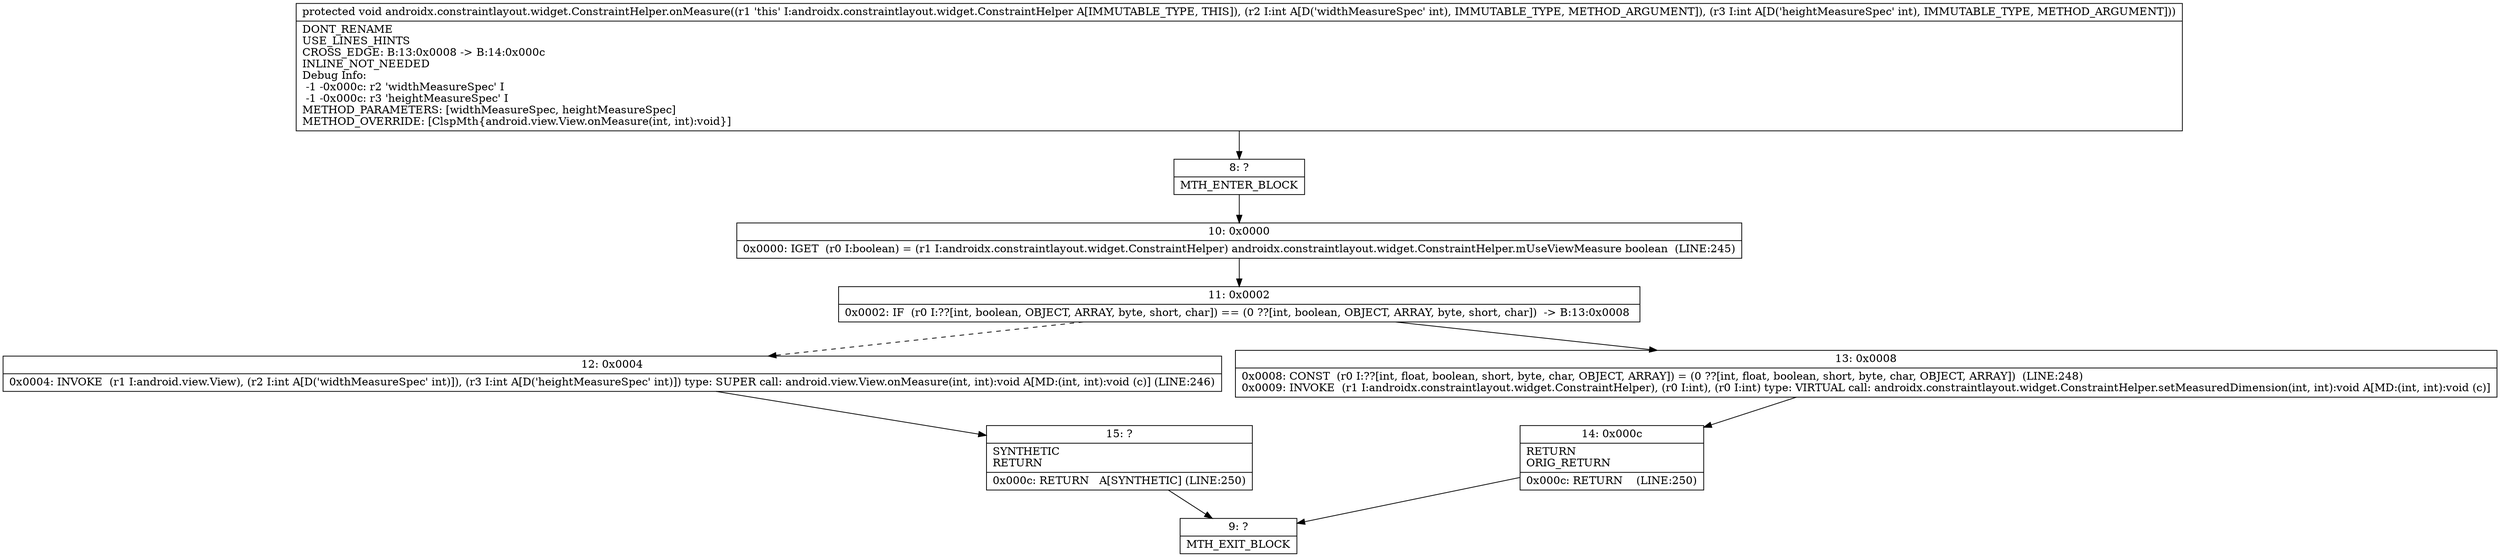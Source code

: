 digraph "CFG forandroidx.constraintlayout.widget.ConstraintHelper.onMeasure(II)V" {
Node_8 [shape=record,label="{8\:\ ?|MTH_ENTER_BLOCK\l}"];
Node_10 [shape=record,label="{10\:\ 0x0000|0x0000: IGET  (r0 I:boolean) = (r1 I:androidx.constraintlayout.widget.ConstraintHelper) androidx.constraintlayout.widget.ConstraintHelper.mUseViewMeasure boolean  (LINE:245)\l}"];
Node_11 [shape=record,label="{11\:\ 0x0002|0x0002: IF  (r0 I:??[int, boolean, OBJECT, ARRAY, byte, short, char]) == (0 ??[int, boolean, OBJECT, ARRAY, byte, short, char])  \-\> B:13:0x0008 \l}"];
Node_12 [shape=record,label="{12\:\ 0x0004|0x0004: INVOKE  (r1 I:android.view.View), (r2 I:int A[D('widthMeasureSpec' int)]), (r3 I:int A[D('heightMeasureSpec' int)]) type: SUPER call: android.view.View.onMeasure(int, int):void A[MD:(int, int):void (c)] (LINE:246)\l}"];
Node_15 [shape=record,label="{15\:\ ?|SYNTHETIC\lRETURN\l|0x000c: RETURN   A[SYNTHETIC] (LINE:250)\l}"];
Node_9 [shape=record,label="{9\:\ ?|MTH_EXIT_BLOCK\l}"];
Node_13 [shape=record,label="{13\:\ 0x0008|0x0008: CONST  (r0 I:??[int, float, boolean, short, byte, char, OBJECT, ARRAY]) = (0 ??[int, float, boolean, short, byte, char, OBJECT, ARRAY])  (LINE:248)\l0x0009: INVOKE  (r1 I:androidx.constraintlayout.widget.ConstraintHelper), (r0 I:int), (r0 I:int) type: VIRTUAL call: androidx.constraintlayout.widget.ConstraintHelper.setMeasuredDimension(int, int):void A[MD:(int, int):void (c)]\l}"];
Node_14 [shape=record,label="{14\:\ 0x000c|RETURN\lORIG_RETURN\l|0x000c: RETURN    (LINE:250)\l}"];
MethodNode[shape=record,label="{protected void androidx.constraintlayout.widget.ConstraintHelper.onMeasure((r1 'this' I:androidx.constraintlayout.widget.ConstraintHelper A[IMMUTABLE_TYPE, THIS]), (r2 I:int A[D('widthMeasureSpec' int), IMMUTABLE_TYPE, METHOD_ARGUMENT]), (r3 I:int A[D('heightMeasureSpec' int), IMMUTABLE_TYPE, METHOD_ARGUMENT]))  | DONT_RENAME\lUSE_LINES_HINTS\lCROSS_EDGE: B:13:0x0008 \-\> B:14:0x000c\lINLINE_NOT_NEEDED\lDebug Info:\l  \-1 \-0x000c: r2 'widthMeasureSpec' I\l  \-1 \-0x000c: r3 'heightMeasureSpec' I\lMETHOD_PARAMETERS: [widthMeasureSpec, heightMeasureSpec]\lMETHOD_OVERRIDE: [ClspMth\{android.view.View.onMeasure(int, int):void\}]\l}"];
MethodNode -> Node_8;Node_8 -> Node_10;
Node_10 -> Node_11;
Node_11 -> Node_12[style=dashed];
Node_11 -> Node_13;
Node_12 -> Node_15;
Node_15 -> Node_9;
Node_13 -> Node_14;
Node_14 -> Node_9;
}

